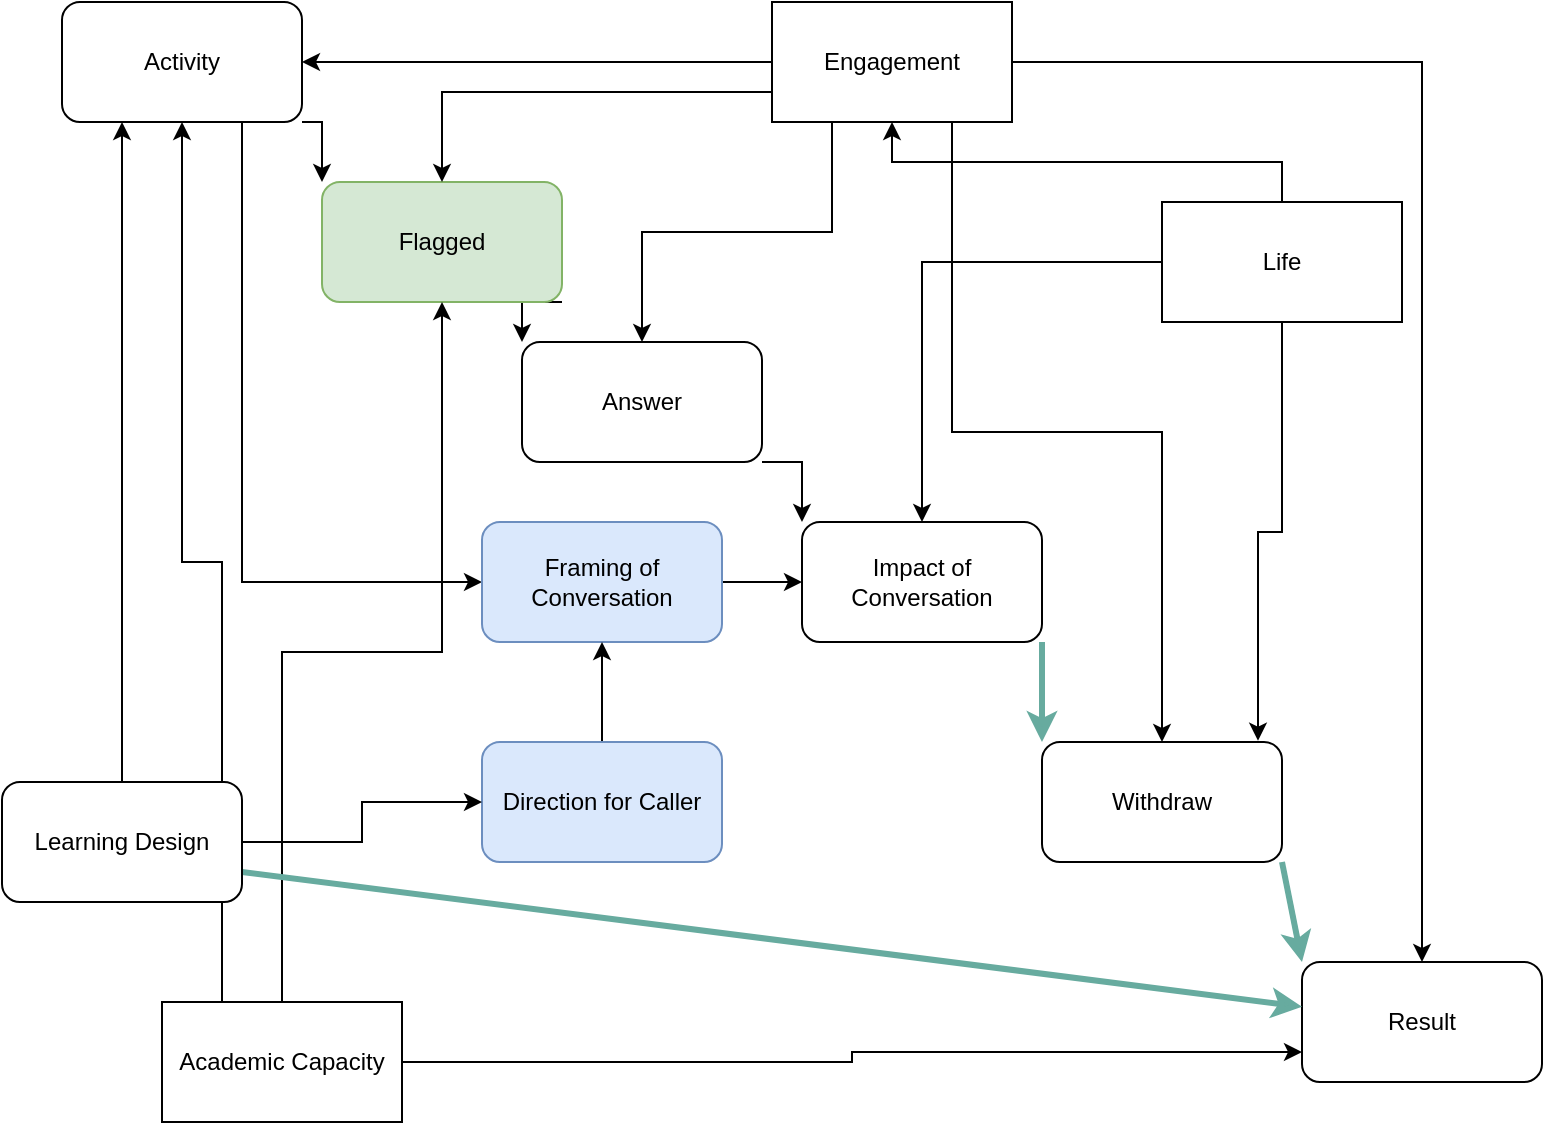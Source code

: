 <mxfile version="14.4.4" type="github">
  <diagram id="kBnHwaBgWfEJw1op67oa" name="Page-1">
    <mxGraphModel dx="1248" dy="634" grid="1" gridSize="10" guides="1" tooltips="1" connect="1" arrows="1" fold="1" page="1" pageScale="1" pageWidth="850" pageHeight="1100" math="0" shadow="0">
      <root>
        <mxCell id="0" />
        <mxCell id="1" parent="0" />
        <mxCell id="2gUIK2lD_gpO5AOVNTZ6-7" style="edgeStyle=orthogonalEdgeStyle;rounded=0;orthogonalLoop=1;jettySize=auto;html=1;exitX=1;exitY=1;exitDx=0;exitDy=0;entryX=0;entryY=0;entryDx=0;entryDy=0;" edge="1" parent="1" source="2gUIK2lD_gpO5AOVNTZ6-1" target="2gUIK2lD_gpO5AOVNTZ6-2">
          <mxGeometry relative="1" as="geometry" />
        </mxCell>
        <mxCell id="2gUIK2lD_gpO5AOVNTZ6-28" style="edgeStyle=orthogonalEdgeStyle;rounded=0;orthogonalLoop=1;jettySize=auto;html=1;exitX=0.75;exitY=1;exitDx=0;exitDy=0;entryX=0;entryY=0.5;entryDx=0;entryDy=0;" edge="1" parent="1" source="2gUIK2lD_gpO5AOVNTZ6-1" target="2gUIK2lD_gpO5AOVNTZ6-27">
          <mxGeometry relative="1" as="geometry" />
        </mxCell>
        <mxCell id="2gUIK2lD_gpO5AOVNTZ6-1" value="Activity" style="rounded=1;whiteSpace=wrap;html=1;" vertex="1" parent="1">
          <mxGeometry x="70" y="40" width="120" height="60" as="geometry" />
        </mxCell>
        <mxCell id="2gUIK2lD_gpO5AOVNTZ6-8" style="edgeStyle=orthogonalEdgeStyle;rounded=0;orthogonalLoop=1;jettySize=auto;html=1;exitX=1;exitY=1;exitDx=0;exitDy=0;entryX=0;entryY=0;entryDx=0;entryDy=0;" edge="1" parent="1" source="2gUIK2lD_gpO5AOVNTZ6-2" target="2gUIK2lD_gpO5AOVNTZ6-3">
          <mxGeometry relative="1" as="geometry" />
        </mxCell>
        <mxCell id="2gUIK2lD_gpO5AOVNTZ6-2" value="Flagged" style="rounded=1;whiteSpace=wrap;html=1;fillColor=#d5e8d4;strokeColor=#82b366;" vertex="1" parent="1">
          <mxGeometry x="200" y="130" width="120" height="60" as="geometry" />
        </mxCell>
        <mxCell id="2gUIK2lD_gpO5AOVNTZ6-9" style="edgeStyle=orthogonalEdgeStyle;rounded=0;orthogonalLoop=1;jettySize=auto;html=1;exitX=1;exitY=1;exitDx=0;exitDy=0;entryX=0;entryY=0;entryDx=0;entryDy=0;" edge="1" parent="1" source="2gUIK2lD_gpO5AOVNTZ6-3" target="2gUIK2lD_gpO5AOVNTZ6-4">
          <mxGeometry relative="1" as="geometry" />
        </mxCell>
        <mxCell id="2gUIK2lD_gpO5AOVNTZ6-3" value="Answer" style="rounded=1;whiteSpace=wrap;html=1;" vertex="1" parent="1">
          <mxGeometry x="300" y="210" width="120" height="60" as="geometry" />
        </mxCell>
        <mxCell id="2gUIK2lD_gpO5AOVNTZ6-10" style="rounded=0;orthogonalLoop=1;jettySize=auto;html=1;exitX=1;exitY=1;exitDx=0;exitDy=0;entryX=0;entryY=0;entryDx=0;entryDy=0;strokeWidth=3;strokeColor=#67AB9F;" edge="1" parent="1" source="2gUIK2lD_gpO5AOVNTZ6-4" target="2gUIK2lD_gpO5AOVNTZ6-5">
          <mxGeometry relative="1" as="geometry" />
        </mxCell>
        <mxCell id="2gUIK2lD_gpO5AOVNTZ6-4" value="Impact of Conversation" style="rounded=1;whiteSpace=wrap;html=1;" vertex="1" parent="1">
          <mxGeometry x="440" y="300" width="120" height="60" as="geometry" />
        </mxCell>
        <mxCell id="2gUIK2lD_gpO5AOVNTZ6-11" style="rounded=0;orthogonalLoop=1;jettySize=auto;html=1;exitX=1;exitY=1;exitDx=0;exitDy=0;entryX=0;entryY=0;entryDx=0;entryDy=0;strokeColor=#67AB9F;strokeWidth=3;" edge="1" parent="1" source="2gUIK2lD_gpO5AOVNTZ6-5" target="2gUIK2lD_gpO5AOVNTZ6-6">
          <mxGeometry relative="1" as="geometry" />
        </mxCell>
        <mxCell id="2gUIK2lD_gpO5AOVNTZ6-5" value="Withdraw" style="rounded=1;whiteSpace=wrap;html=1;" vertex="1" parent="1">
          <mxGeometry x="560" y="410" width="120" height="60" as="geometry" />
        </mxCell>
        <mxCell id="2gUIK2lD_gpO5AOVNTZ6-6" value="Result" style="rounded=1;whiteSpace=wrap;html=1;" vertex="1" parent="1">
          <mxGeometry x="690" y="520" width="120" height="60" as="geometry" />
        </mxCell>
        <mxCell id="2gUIK2lD_gpO5AOVNTZ6-20" style="edgeStyle=orthogonalEdgeStyle;rounded=0;orthogonalLoop=1;jettySize=auto;html=1;exitX=0;exitY=0.5;exitDx=0;exitDy=0;" edge="1" parent="1" source="2gUIK2lD_gpO5AOVNTZ6-12" target="2gUIK2lD_gpO5AOVNTZ6-1">
          <mxGeometry relative="1" as="geometry" />
        </mxCell>
        <mxCell id="2gUIK2lD_gpO5AOVNTZ6-21" style="edgeStyle=orthogonalEdgeStyle;rounded=0;orthogonalLoop=1;jettySize=auto;html=1;exitX=0;exitY=0.75;exitDx=0;exitDy=0;" edge="1" parent="1" source="2gUIK2lD_gpO5AOVNTZ6-12" target="2gUIK2lD_gpO5AOVNTZ6-2">
          <mxGeometry relative="1" as="geometry" />
        </mxCell>
        <mxCell id="2gUIK2lD_gpO5AOVNTZ6-22" style="edgeStyle=orthogonalEdgeStyle;rounded=0;orthogonalLoop=1;jettySize=auto;html=1;exitX=0.25;exitY=1;exitDx=0;exitDy=0;" edge="1" parent="1" source="2gUIK2lD_gpO5AOVNTZ6-12" target="2gUIK2lD_gpO5AOVNTZ6-3">
          <mxGeometry relative="1" as="geometry" />
        </mxCell>
        <mxCell id="2gUIK2lD_gpO5AOVNTZ6-23" style="edgeStyle=orthogonalEdgeStyle;rounded=0;orthogonalLoop=1;jettySize=auto;html=1;exitX=0.75;exitY=1;exitDx=0;exitDy=0;entryX=0.5;entryY=0;entryDx=0;entryDy=0;" edge="1" parent="1" source="2gUIK2lD_gpO5AOVNTZ6-12" target="2gUIK2lD_gpO5AOVNTZ6-5">
          <mxGeometry relative="1" as="geometry" />
        </mxCell>
        <mxCell id="2gUIK2lD_gpO5AOVNTZ6-24" style="edgeStyle=orthogonalEdgeStyle;rounded=0;orthogonalLoop=1;jettySize=auto;html=1;exitX=1;exitY=0.5;exitDx=0;exitDy=0;" edge="1" parent="1" source="2gUIK2lD_gpO5AOVNTZ6-12" target="2gUIK2lD_gpO5AOVNTZ6-6">
          <mxGeometry relative="1" as="geometry" />
        </mxCell>
        <mxCell id="2gUIK2lD_gpO5AOVNTZ6-12" value="Engagement" style="rounded=0;whiteSpace=wrap;html=1;" vertex="1" parent="1">
          <mxGeometry x="425" y="40" width="120" height="60" as="geometry" />
        </mxCell>
        <mxCell id="2gUIK2lD_gpO5AOVNTZ6-15" style="edgeStyle=orthogonalEdgeStyle;rounded=0;orthogonalLoop=1;jettySize=auto;html=1;exitX=0.5;exitY=0;exitDx=0;exitDy=0;entryX=0.5;entryY=1;entryDx=0;entryDy=0;" edge="1" parent="1" source="2gUIK2lD_gpO5AOVNTZ6-13" target="2gUIK2lD_gpO5AOVNTZ6-12">
          <mxGeometry relative="1" as="geometry" />
        </mxCell>
        <mxCell id="2gUIK2lD_gpO5AOVNTZ6-25" style="edgeStyle=orthogonalEdgeStyle;rounded=0;orthogonalLoop=1;jettySize=auto;html=1;exitX=0;exitY=0.5;exitDx=0;exitDy=0;entryX=0.5;entryY=0;entryDx=0;entryDy=0;" edge="1" parent="1" source="2gUIK2lD_gpO5AOVNTZ6-13" target="2gUIK2lD_gpO5AOVNTZ6-4">
          <mxGeometry relative="1" as="geometry" />
        </mxCell>
        <mxCell id="2gUIK2lD_gpO5AOVNTZ6-26" style="edgeStyle=orthogonalEdgeStyle;rounded=0;orthogonalLoop=1;jettySize=auto;html=1;exitX=0.5;exitY=1;exitDx=0;exitDy=0;entryX=0.9;entryY=-0.011;entryDx=0;entryDy=0;entryPerimeter=0;" edge="1" parent="1" source="2gUIK2lD_gpO5AOVNTZ6-13" target="2gUIK2lD_gpO5AOVNTZ6-5">
          <mxGeometry relative="1" as="geometry" />
        </mxCell>
        <mxCell id="2gUIK2lD_gpO5AOVNTZ6-13" value="Life" style="whiteSpace=wrap;html=1;" vertex="1" parent="1">
          <mxGeometry x="620" y="140" width="120" height="60" as="geometry" />
        </mxCell>
        <mxCell id="2gUIK2lD_gpO5AOVNTZ6-17" style="edgeStyle=orthogonalEdgeStyle;rounded=0;orthogonalLoop=1;jettySize=auto;html=1;exitX=0.5;exitY=0;exitDx=0;exitDy=0;entryX=0.5;entryY=1;entryDx=0;entryDy=0;" edge="1" parent="1" source="2gUIK2lD_gpO5AOVNTZ6-14" target="2gUIK2lD_gpO5AOVNTZ6-2">
          <mxGeometry relative="1" as="geometry" />
        </mxCell>
        <mxCell id="2gUIK2lD_gpO5AOVNTZ6-18" style="edgeStyle=orthogonalEdgeStyle;rounded=0;orthogonalLoop=1;jettySize=auto;html=1;exitX=1;exitY=0.5;exitDx=0;exitDy=0;entryX=0;entryY=0.75;entryDx=0;entryDy=0;" edge="1" parent="1" source="2gUIK2lD_gpO5AOVNTZ6-14" target="2gUIK2lD_gpO5AOVNTZ6-6">
          <mxGeometry relative="1" as="geometry" />
        </mxCell>
        <mxCell id="2gUIK2lD_gpO5AOVNTZ6-19" style="edgeStyle=orthogonalEdgeStyle;rounded=0;orthogonalLoop=1;jettySize=auto;html=1;exitX=0.25;exitY=0;exitDx=0;exitDy=0;entryX=0.5;entryY=1;entryDx=0;entryDy=0;" edge="1" parent="1" source="2gUIK2lD_gpO5AOVNTZ6-14" target="2gUIK2lD_gpO5AOVNTZ6-1">
          <mxGeometry relative="1" as="geometry" />
        </mxCell>
        <mxCell id="2gUIK2lD_gpO5AOVNTZ6-14" value="Academic Capacity" style="whiteSpace=wrap;html=1;" vertex="1" parent="1">
          <mxGeometry x="120" y="540" width="120" height="60" as="geometry" />
        </mxCell>
        <mxCell id="2gUIK2lD_gpO5AOVNTZ6-29" style="edgeStyle=orthogonalEdgeStyle;rounded=0;orthogonalLoop=1;jettySize=auto;html=1;exitX=1;exitY=0.5;exitDx=0;exitDy=0;entryX=0;entryY=0.5;entryDx=0;entryDy=0;" edge="1" parent="1" source="2gUIK2lD_gpO5AOVNTZ6-27" target="2gUIK2lD_gpO5AOVNTZ6-4">
          <mxGeometry relative="1" as="geometry" />
        </mxCell>
        <mxCell id="2gUIK2lD_gpO5AOVNTZ6-27" value="Framing of Conversation" style="rounded=1;whiteSpace=wrap;html=1;fillColor=#dae8fc;strokeColor=#6c8ebf;" vertex="1" parent="1">
          <mxGeometry x="280" y="300" width="120" height="60" as="geometry" />
        </mxCell>
        <mxCell id="2gUIK2lD_gpO5AOVNTZ6-32" style="edgeStyle=orthogonalEdgeStyle;rounded=0;orthogonalLoop=1;jettySize=auto;html=1;exitX=0.5;exitY=0;exitDx=0;exitDy=0;entryX=0.5;entryY=1;entryDx=0;entryDy=0;" edge="1" parent="1" source="2gUIK2lD_gpO5AOVNTZ6-31" target="2gUIK2lD_gpO5AOVNTZ6-27">
          <mxGeometry relative="1" as="geometry" />
        </mxCell>
        <mxCell id="2gUIK2lD_gpO5AOVNTZ6-31" value="Direction for Caller" style="rounded=1;whiteSpace=wrap;html=1;fillColor=#dae8fc;strokeColor=#6c8ebf;" vertex="1" parent="1">
          <mxGeometry x="280" y="410" width="120" height="60" as="geometry" />
        </mxCell>
        <mxCell id="2gUIK2lD_gpO5AOVNTZ6-34" style="edgeStyle=orthogonalEdgeStyle;rounded=0;orthogonalLoop=1;jettySize=auto;html=1;exitX=0.5;exitY=0;exitDx=0;exitDy=0;entryX=0.25;entryY=1;entryDx=0;entryDy=0;" edge="1" parent="1" source="2gUIK2lD_gpO5AOVNTZ6-33" target="2gUIK2lD_gpO5AOVNTZ6-1">
          <mxGeometry relative="1" as="geometry" />
        </mxCell>
        <mxCell id="2gUIK2lD_gpO5AOVNTZ6-35" style="edgeStyle=orthogonalEdgeStyle;rounded=0;orthogonalLoop=1;jettySize=auto;html=1;exitX=1;exitY=0.5;exitDx=0;exitDy=0;entryX=0;entryY=0.5;entryDx=0;entryDy=0;" edge="1" parent="1" source="2gUIK2lD_gpO5AOVNTZ6-33" target="2gUIK2lD_gpO5AOVNTZ6-31">
          <mxGeometry relative="1" as="geometry" />
        </mxCell>
        <mxCell id="2gUIK2lD_gpO5AOVNTZ6-39" style="edgeStyle=none;rounded=0;orthogonalLoop=1;jettySize=auto;html=1;exitX=1;exitY=0.75;exitDx=0;exitDy=0;strokeColor=#67AB9F;strokeWidth=3;" edge="1" parent="1" source="2gUIK2lD_gpO5AOVNTZ6-33" target="2gUIK2lD_gpO5AOVNTZ6-6">
          <mxGeometry relative="1" as="geometry" />
        </mxCell>
        <mxCell id="2gUIK2lD_gpO5AOVNTZ6-33" value="Learning Design" style="rounded=1;whiteSpace=wrap;html=1;" vertex="1" parent="1">
          <mxGeometry x="40" y="430" width="120" height="60" as="geometry" />
        </mxCell>
      </root>
    </mxGraphModel>
  </diagram>
</mxfile>
